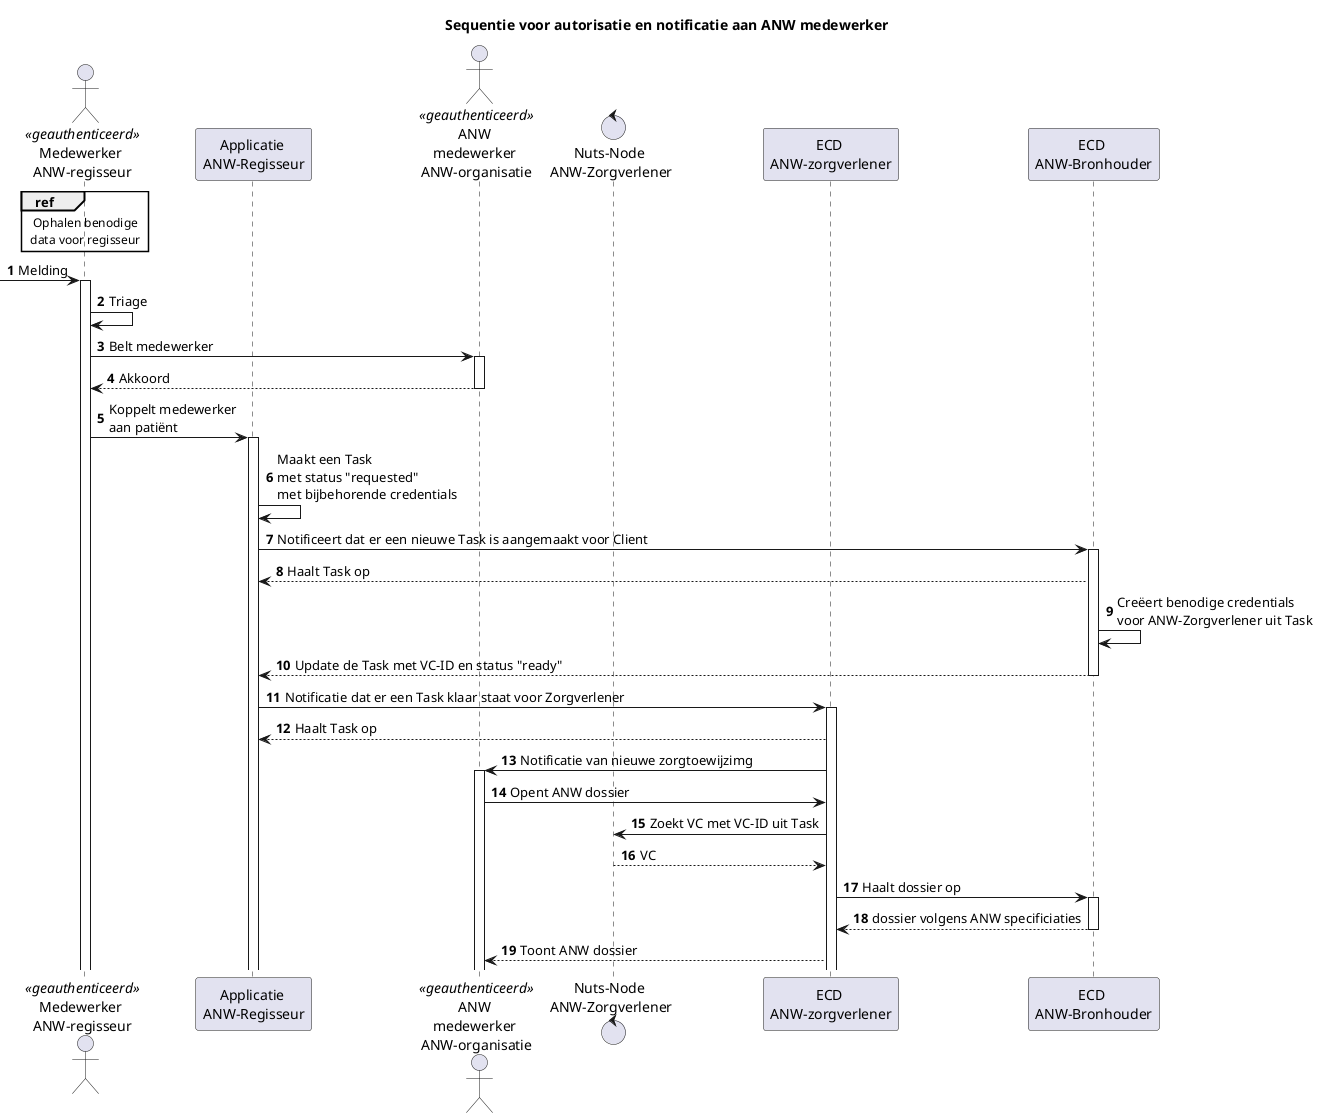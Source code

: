 @startuml
'https://plantuml.com/sequence-diagram

title Sequentie voor autorisatie en notificatie aan ANW medewerker

autonumber
actor ZMWANW as "Medewerker \nANW-regisseur"<<geauthenticeerd>>
participant ANWSystem as "Applicatie \nANW-Regisseur"
actor ANWEmpl as "ANW \nmedewerker \nANW-organisatie"<<geauthenticeerd>>
control nNodeB as "Nuts-Node \nANW-Zorgverlener"
participant VVTA as "ECD \nANW-zorgverlener"
participant VVTB as "ECD \nANW-Bronhouder"

ref over ZMWANW:Ophalen benodige\ndata voor regisseur
-> ZMWANW ++: Melding
ZMWANW -> ZMWANW: Triage
ZMWANW -> ANWEmpl ++: Belt medewerker
return Akkoord
ZMWANW -> ANWSystem++: Koppelt medewerker\naan patiënt
ANWSystem -> ANWSystem : Maakt een Task \nmet status "requested" \nmet bijbehorende credentials
ANWSystem -> VVTB++: Notificeert dat er een nieuwe Task is aangemaakt voor Client
VVTB --> ANWSystem: Haalt Task op
VVTB -> VVTB: Creëert benodige credentials \nvoor ANW-Zorgverlener uit Task
VVTB --> ANWSystem --: Update de Task met VC-ID en status "ready"
ANWSystem -> VVTA ++: Notificatie dat er een Task klaar staat voor Zorgverlener
VVTA --> ANWSystem: Haalt Task op
VVTA -> ANWEmpl ++: Notificatie van nieuwe zorgtoewijzimg

ANWEmpl -> VVTA: Opent ANW dossier
VVTA -> nNodeB: Zoekt VC met VC-ID uit Task
nNodeB --> VVTA: VC
VVTA -> VVTB ++: Haalt dossier op
return dossier volgens ANW specificiaties
VVTA --> ANWEmpl: Toont ANW dossier

@enduml